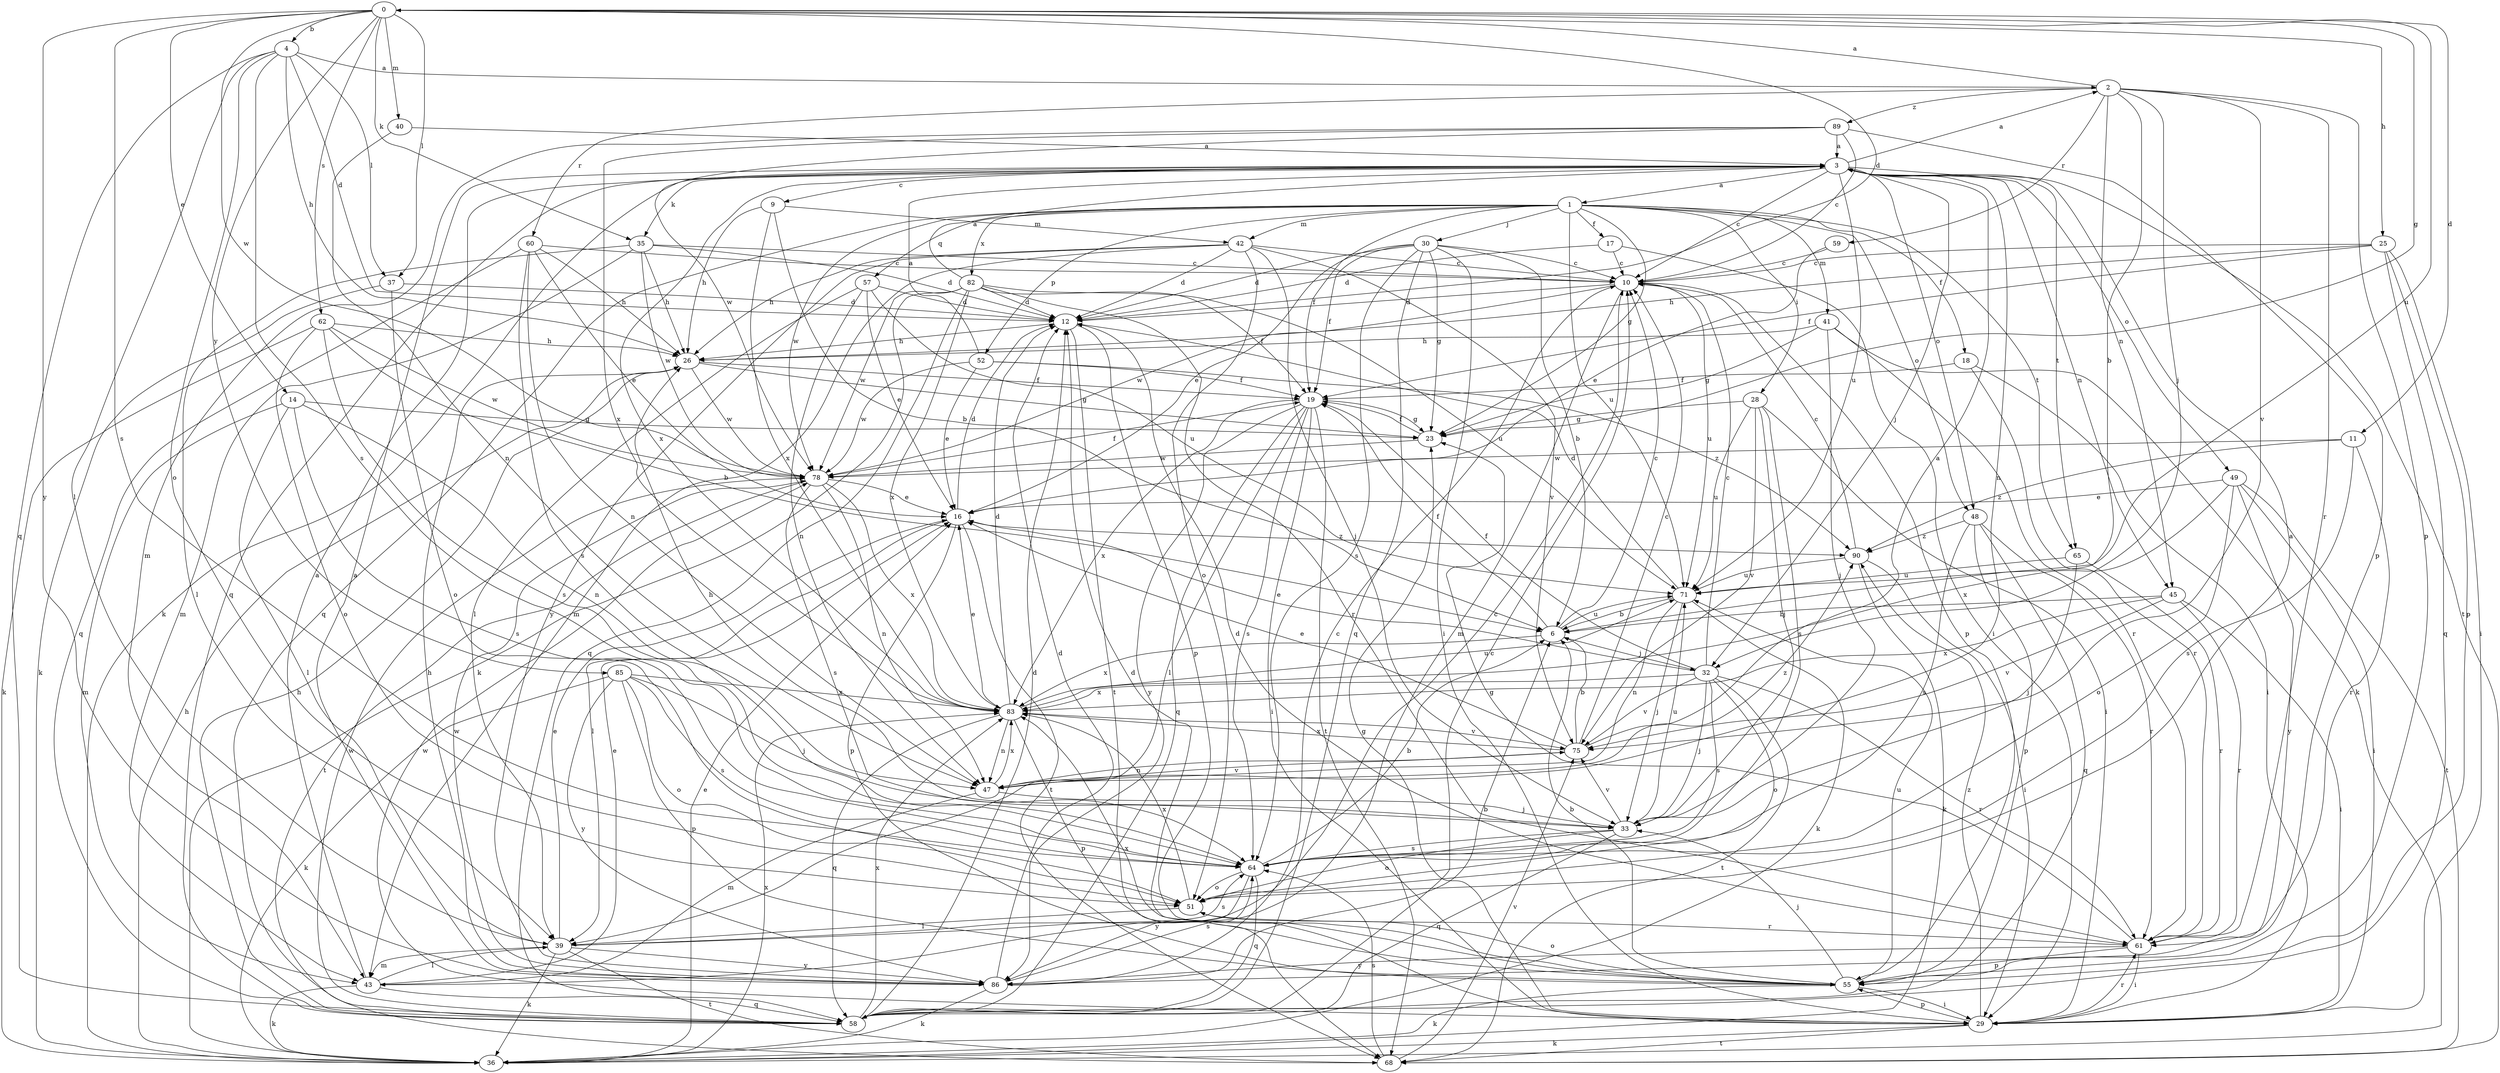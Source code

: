 strict digraph  {
0;
1;
2;
3;
4;
6;
9;
10;
11;
12;
14;
16;
17;
18;
19;
23;
25;
26;
28;
29;
30;
32;
33;
35;
36;
37;
39;
40;
41;
42;
43;
45;
47;
48;
49;
51;
52;
55;
57;
58;
59;
60;
61;
62;
64;
65;
68;
71;
75;
78;
82;
83;
85;
86;
89;
90;
0 -> 4  [label=b];
0 -> 11  [label=d];
0 -> 12  [label=d];
0 -> 14  [label=e];
0 -> 23  [label=g];
0 -> 25  [label=h];
0 -> 35  [label=k];
0 -> 37  [label=l];
0 -> 40  [label=m];
0 -> 62  [label=s];
0 -> 64  [label=s];
0 -> 71  [label=u];
0 -> 78  [label=w];
0 -> 85  [label=y];
0 -> 86  [label=y];
1 -> 17  [label=f];
1 -> 18  [label=f];
1 -> 19  [label=f];
1 -> 23  [label=g];
1 -> 28  [label=i];
1 -> 30  [label=j];
1 -> 41  [label=m];
1 -> 42  [label=m];
1 -> 48  [label=o];
1 -> 52  [label=p];
1 -> 57  [label=q];
1 -> 58  [label=q];
1 -> 65  [label=t];
1 -> 71  [label=u];
1 -> 78  [label=w];
1 -> 82  [label=x];
2 -> 0  [label=a];
2 -> 6  [label=b];
2 -> 32  [label=j];
2 -> 45  [label=n];
2 -> 55  [label=p];
2 -> 59  [label=r];
2 -> 60  [label=r];
2 -> 61  [label=r];
2 -> 75  [label=v];
2 -> 89  [label=z];
3 -> 1  [label=a];
3 -> 2  [label=a];
3 -> 9  [label=c];
3 -> 10  [label=c];
3 -> 32  [label=j];
3 -> 35  [label=k];
3 -> 36  [label=k];
3 -> 45  [label=n];
3 -> 47  [label=n];
3 -> 48  [label=o];
3 -> 49  [label=o];
3 -> 58  [label=q];
3 -> 65  [label=t];
3 -> 68  [label=t];
3 -> 71  [label=u];
3 -> 83  [label=x];
4 -> 2  [label=a];
4 -> 12  [label=d];
4 -> 26  [label=h];
4 -> 37  [label=l];
4 -> 39  [label=l];
4 -> 51  [label=o];
4 -> 58  [label=q];
4 -> 64  [label=s];
6 -> 10  [label=c];
6 -> 19  [label=f];
6 -> 32  [label=j];
6 -> 71  [label=u];
6 -> 83  [label=x];
9 -> 6  [label=b];
9 -> 26  [label=h];
9 -> 42  [label=m];
9 -> 83  [label=x];
10 -> 12  [label=d];
10 -> 43  [label=m];
10 -> 55  [label=p];
10 -> 71  [label=u];
10 -> 78  [label=w];
11 -> 61  [label=r];
11 -> 64  [label=s];
11 -> 78  [label=w];
11 -> 90  [label=z];
12 -> 26  [label=h];
12 -> 55  [label=p];
12 -> 68  [label=t];
14 -> 23  [label=g];
14 -> 39  [label=l];
14 -> 43  [label=m];
14 -> 47  [label=n];
14 -> 64  [label=s];
16 -> 12  [label=d];
16 -> 39  [label=l];
16 -> 55  [label=p];
16 -> 68  [label=t];
16 -> 90  [label=z];
17 -> 10  [label=c];
17 -> 12  [label=d];
17 -> 29  [label=i];
18 -> 19  [label=f];
18 -> 29  [label=i];
18 -> 61  [label=r];
19 -> 23  [label=g];
19 -> 29  [label=i];
19 -> 39  [label=l];
19 -> 58  [label=q];
19 -> 64  [label=s];
19 -> 68  [label=t];
19 -> 83  [label=x];
19 -> 86  [label=y];
23 -> 19  [label=f];
23 -> 78  [label=w];
25 -> 10  [label=c];
25 -> 19  [label=f];
25 -> 26  [label=h];
25 -> 29  [label=i];
25 -> 55  [label=p];
25 -> 58  [label=q];
26 -> 19  [label=f];
26 -> 23  [label=g];
26 -> 78  [label=w];
28 -> 23  [label=g];
28 -> 29  [label=i];
28 -> 33  [label=j];
28 -> 64  [label=s];
28 -> 71  [label=u];
28 -> 75  [label=v];
29 -> 12  [label=d];
29 -> 23  [label=g];
29 -> 36  [label=k];
29 -> 55  [label=p];
29 -> 61  [label=r];
29 -> 68  [label=t];
29 -> 78  [label=w];
29 -> 90  [label=z];
30 -> 6  [label=b];
30 -> 10  [label=c];
30 -> 12  [label=d];
30 -> 16  [label=e];
30 -> 19  [label=f];
30 -> 23  [label=g];
30 -> 29  [label=i];
30 -> 58  [label=q];
30 -> 64  [label=s];
32 -> 10  [label=c];
32 -> 16  [label=e];
32 -> 19  [label=f];
32 -> 33  [label=j];
32 -> 51  [label=o];
32 -> 61  [label=r];
32 -> 64  [label=s];
32 -> 68  [label=t];
32 -> 75  [label=v];
32 -> 83  [label=x];
33 -> 26  [label=h];
33 -> 51  [label=o];
33 -> 58  [label=q];
33 -> 64  [label=s];
33 -> 71  [label=u];
33 -> 75  [label=v];
35 -> 10  [label=c];
35 -> 12  [label=d];
35 -> 26  [label=h];
35 -> 39  [label=l];
35 -> 43  [label=m];
35 -> 78  [label=w];
36 -> 16  [label=e];
36 -> 26  [label=h];
36 -> 83  [label=x];
37 -> 12  [label=d];
37 -> 36  [label=k];
37 -> 51  [label=o];
39 -> 10  [label=c];
39 -> 16  [label=e];
39 -> 36  [label=k];
39 -> 43  [label=m];
39 -> 64  [label=s];
39 -> 68  [label=t];
39 -> 86  [label=y];
40 -> 3  [label=a];
40 -> 47  [label=n];
41 -> 23  [label=g];
41 -> 26  [label=h];
41 -> 33  [label=j];
41 -> 36  [label=k];
41 -> 61  [label=r];
42 -> 10  [label=c];
42 -> 12  [label=d];
42 -> 26  [label=h];
42 -> 33  [label=j];
42 -> 43  [label=m];
42 -> 51  [label=o];
42 -> 75  [label=v];
42 -> 86  [label=y];
43 -> 3  [label=a];
43 -> 16  [label=e];
43 -> 36  [label=k];
43 -> 39  [label=l];
43 -> 58  [label=q];
45 -> 6  [label=b];
45 -> 29  [label=i];
45 -> 61  [label=r];
45 -> 75  [label=v];
45 -> 83  [label=x];
47 -> 33  [label=j];
47 -> 43  [label=m];
47 -> 75  [label=v];
47 -> 83  [label=x];
47 -> 90  [label=z];
48 -> 55  [label=p];
48 -> 58  [label=q];
48 -> 61  [label=r];
48 -> 64  [label=s];
48 -> 90  [label=z];
49 -> 16  [label=e];
49 -> 29  [label=i];
49 -> 51  [label=o];
49 -> 68  [label=t];
49 -> 83  [label=x];
49 -> 86  [label=y];
51 -> 3  [label=a];
51 -> 39  [label=l];
51 -> 61  [label=r];
51 -> 83  [label=x];
52 -> 3  [label=a];
52 -> 16  [label=e];
52 -> 19  [label=f];
52 -> 78  [label=w];
52 -> 90  [label=z];
55 -> 6  [label=b];
55 -> 29  [label=i];
55 -> 33  [label=j];
55 -> 36  [label=k];
55 -> 51  [label=o];
55 -> 71  [label=u];
55 -> 83  [label=x];
57 -> 12  [label=d];
57 -> 16  [label=e];
57 -> 39  [label=l];
57 -> 47  [label=n];
57 -> 71  [label=u];
58 -> 10  [label=c];
58 -> 12  [label=d];
58 -> 26  [label=h];
58 -> 78  [label=w];
58 -> 83  [label=x];
59 -> 10  [label=c];
59 -> 16  [label=e];
60 -> 10  [label=c];
60 -> 16  [label=e];
60 -> 26  [label=h];
60 -> 47  [label=n];
60 -> 58  [label=q];
60 -> 64  [label=s];
61 -> 12  [label=d];
61 -> 23  [label=g];
61 -> 29  [label=i];
61 -> 55  [label=p];
61 -> 86  [label=y];
62 -> 6  [label=b];
62 -> 26  [label=h];
62 -> 36  [label=k];
62 -> 51  [label=o];
62 -> 64  [label=s];
62 -> 78  [label=w];
64 -> 6  [label=b];
64 -> 51  [label=o];
64 -> 58  [label=q];
64 -> 86  [label=y];
65 -> 33  [label=j];
65 -> 61  [label=r];
65 -> 71  [label=u];
68 -> 64  [label=s];
68 -> 75  [label=v];
71 -> 6  [label=b];
71 -> 12  [label=d];
71 -> 33  [label=j];
71 -> 36  [label=k];
71 -> 47  [label=n];
75 -> 3  [label=a];
75 -> 6  [label=b];
75 -> 10  [label=c];
75 -> 16  [label=e];
75 -> 47  [label=n];
75 -> 83  [label=x];
78 -> 16  [label=e];
78 -> 19  [label=f];
78 -> 47  [label=n];
78 -> 64  [label=s];
78 -> 68  [label=t];
78 -> 83  [label=x];
82 -> 3  [label=a];
82 -> 12  [label=d];
82 -> 19  [label=f];
82 -> 36  [label=k];
82 -> 58  [label=q];
82 -> 61  [label=r];
82 -> 71  [label=u];
82 -> 78  [label=w];
82 -> 83  [label=x];
83 -> 12  [label=d];
83 -> 16  [label=e];
83 -> 47  [label=n];
83 -> 55  [label=p];
83 -> 58  [label=q];
83 -> 71  [label=u];
83 -> 75  [label=v];
85 -> 33  [label=j];
85 -> 36  [label=k];
85 -> 51  [label=o];
85 -> 55  [label=p];
85 -> 64  [label=s];
85 -> 83  [label=x];
85 -> 86  [label=y];
86 -> 3  [label=a];
86 -> 6  [label=b];
86 -> 10  [label=c];
86 -> 12  [label=d];
86 -> 26  [label=h];
86 -> 36  [label=k];
86 -> 64  [label=s];
86 -> 78  [label=w];
89 -> 3  [label=a];
89 -> 10  [label=c];
89 -> 43  [label=m];
89 -> 55  [label=p];
89 -> 78  [label=w];
89 -> 83  [label=x];
90 -> 10  [label=c];
90 -> 29  [label=i];
90 -> 36  [label=k];
90 -> 71  [label=u];
}
